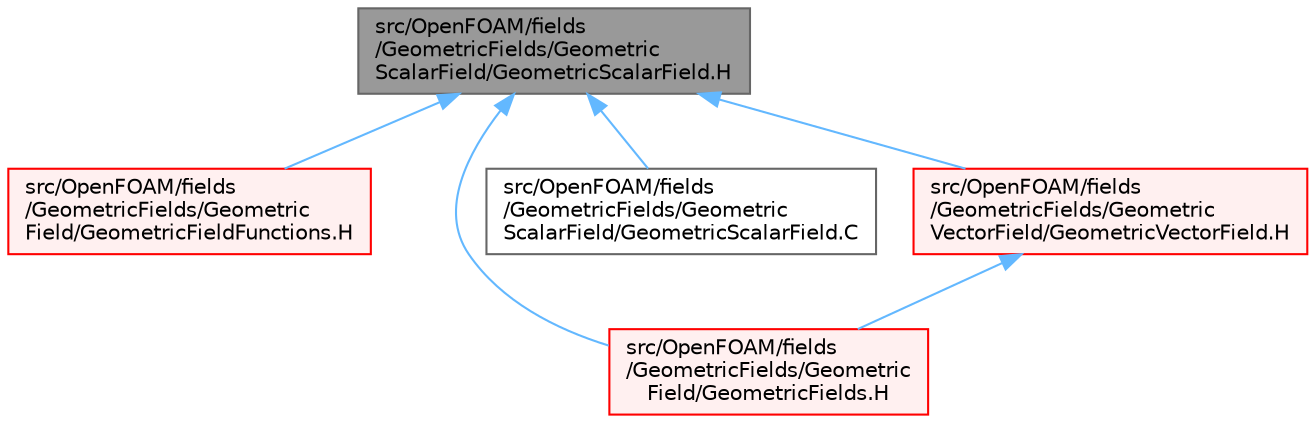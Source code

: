 digraph "src/OpenFOAM/fields/GeometricFields/GeometricScalarField/GeometricScalarField.H"
{
 // LATEX_PDF_SIZE
  bgcolor="transparent";
  edge [fontname=Helvetica,fontsize=10,labelfontname=Helvetica,labelfontsize=10];
  node [fontname=Helvetica,fontsize=10,shape=box,height=0.2,width=0.4];
  Node1 [id="Node000001",label="src/OpenFOAM/fields\l/GeometricFields/Geometric\lScalarField/GeometricScalarField.H",height=0.2,width=0.4,color="gray40", fillcolor="grey60", style="filled", fontcolor="black",tooltip="Scalar specific part of the implementation of GeometricField."];
  Node1 -> Node2 [id="edge1_Node000001_Node000002",dir="back",color="steelblue1",style="solid",tooltip=" "];
  Node2 [id="Node000002",label="src/OpenFOAM/fields\l/GeometricFields/Geometric\lField/GeometricFieldFunctions.H",height=0.2,width=0.4,color="red", fillcolor="#FFF0F0", style="filled",URL="$GeometricFieldFunctions_8H.html",tooltip=" "];
  Node1 -> Node16 [id="edge2_Node000001_Node000016",dir="back",color="steelblue1",style="solid",tooltip=" "];
  Node16 [id="Node000016",label="src/OpenFOAM/fields\l/GeometricFields/Geometric\lField/GeometricFields.H",height=0.2,width=0.4,color="red", fillcolor="#FFF0F0", style="filled",URL="$GeometricFields_8H.html",tooltip="The standard GeometricField types."];
  Node1 -> Node2665 [id="edge3_Node000001_Node002665",dir="back",color="steelblue1",style="solid",tooltip=" "];
  Node2665 [id="Node002665",label="src/OpenFOAM/fields\l/GeometricFields/Geometric\lScalarField/GeometricScalarField.C",height=0.2,width=0.4,color="grey40", fillcolor="white", style="filled",URL="$GeometricScalarField_8C.html",tooltip=" "];
  Node1 -> Node2666 [id="edge4_Node000001_Node002666",dir="back",color="steelblue1",style="solid",tooltip=" "];
  Node2666 [id="Node002666",label="src/OpenFOAM/fields\l/GeometricFields/Geometric\lVectorField/GeometricVectorField.H",height=0.2,width=0.4,color="red", fillcolor="#FFF0F0", style="filled",URL="$GeometricVectorField_8H.html",tooltip="Vector specific part of the implementation of GeometricField."];
  Node2666 -> Node16 [id="edge5_Node002666_Node000016",dir="back",color="steelblue1",style="solid",tooltip=" "];
}
